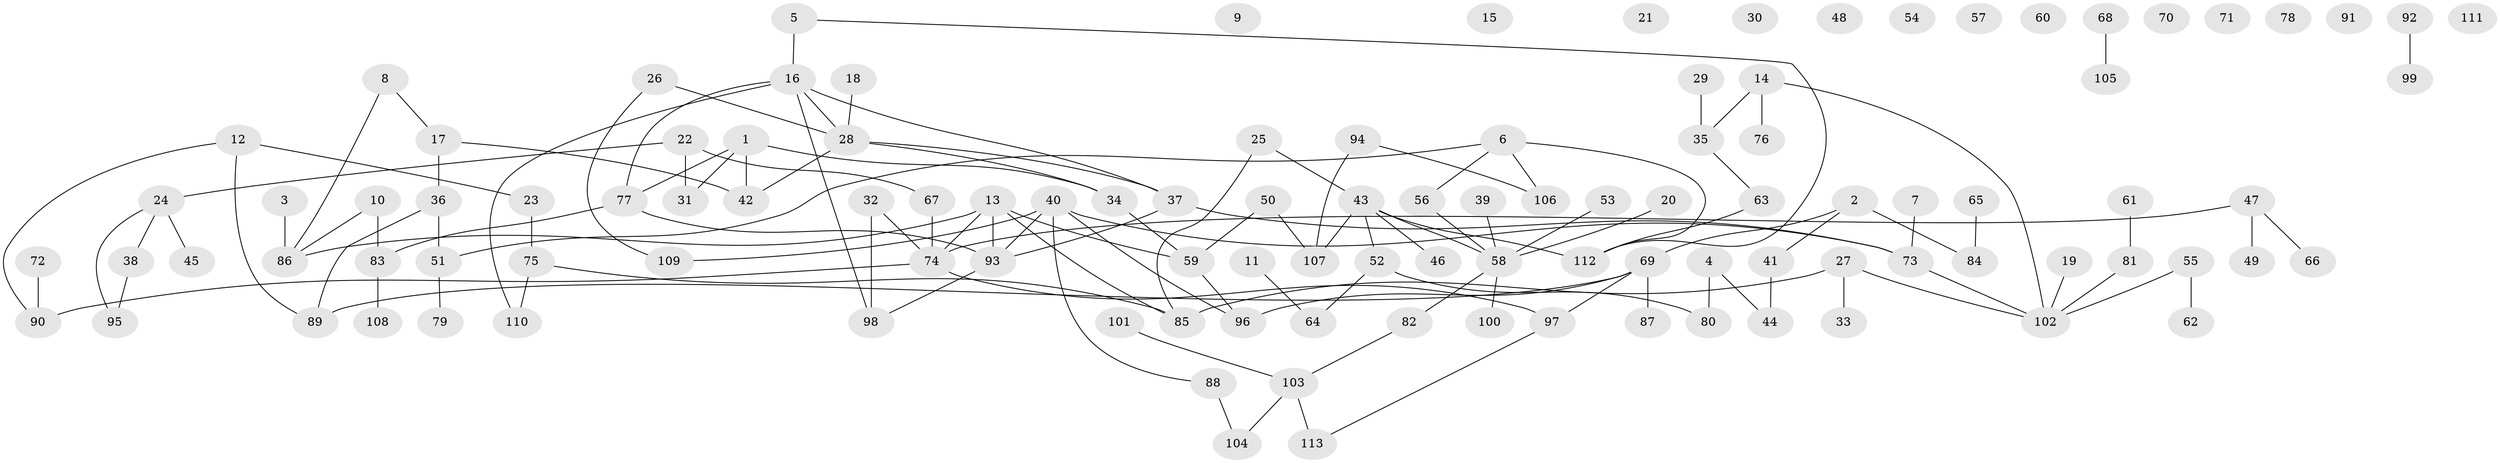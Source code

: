 // Generated by graph-tools (version 1.1) at 2025/49/03/09/25 03:49:13]
// undirected, 113 vertices, 126 edges
graph export_dot {
graph [start="1"]
  node [color=gray90,style=filled];
  1;
  2;
  3;
  4;
  5;
  6;
  7;
  8;
  9;
  10;
  11;
  12;
  13;
  14;
  15;
  16;
  17;
  18;
  19;
  20;
  21;
  22;
  23;
  24;
  25;
  26;
  27;
  28;
  29;
  30;
  31;
  32;
  33;
  34;
  35;
  36;
  37;
  38;
  39;
  40;
  41;
  42;
  43;
  44;
  45;
  46;
  47;
  48;
  49;
  50;
  51;
  52;
  53;
  54;
  55;
  56;
  57;
  58;
  59;
  60;
  61;
  62;
  63;
  64;
  65;
  66;
  67;
  68;
  69;
  70;
  71;
  72;
  73;
  74;
  75;
  76;
  77;
  78;
  79;
  80;
  81;
  82;
  83;
  84;
  85;
  86;
  87;
  88;
  89;
  90;
  91;
  92;
  93;
  94;
  95;
  96;
  97;
  98;
  99;
  100;
  101;
  102;
  103;
  104;
  105;
  106;
  107;
  108;
  109;
  110;
  111;
  112;
  113;
  1 -- 31;
  1 -- 34;
  1 -- 42;
  1 -- 77;
  2 -- 41;
  2 -- 69;
  2 -- 84;
  3 -- 86;
  4 -- 44;
  4 -- 80;
  5 -- 16;
  5 -- 112;
  6 -- 51;
  6 -- 56;
  6 -- 106;
  6 -- 112;
  7 -- 73;
  8 -- 17;
  8 -- 86;
  10 -- 83;
  10 -- 86;
  11 -- 64;
  12 -- 23;
  12 -- 89;
  12 -- 90;
  13 -- 59;
  13 -- 74;
  13 -- 85;
  13 -- 86;
  13 -- 93;
  14 -- 35;
  14 -- 76;
  14 -- 102;
  16 -- 28;
  16 -- 37;
  16 -- 77;
  16 -- 98;
  16 -- 110;
  17 -- 36;
  17 -- 42;
  18 -- 28;
  19 -- 102;
  20 -- 58;
  22 -- 24;
  22 -- 31;
  22 -- 67;
  23 -- 75;
  24 -- 38;
  24 -- 45;
  24 -- 95;
  25 -- 43;
  25 -- 85;
  26 -- 28;
  26 -- 109;
  27 -- 33;
  27 -- 85;
  27 -- 102;
  28 -- 34;
  28 -- 37;
  28 -- 42;
  29 -- 35;
  32 -- 74;
  32 -- 98;
  34 -- 59;
  35 -- 63;
  36 -- 51;
  36 -- 89;
  37 -- 73;
  37 -- 93;
  38 -- 95;
  39 -- 58;
  40 -- 73;
  40 -- 88;
  40 -- 93;
  40 -- 96;
  40 -- 109;
  41 -- 44;
  43 -- 46;
  43 -- 52;
  43 -- 58;
  43 -- 107;
  43 -- 112;
  47 -- 49;
  47 -- 66;
  47 -- 74;
  50 -- 59;
  50 -- 107;
  51 -- 79;
  52 -- 64;
  52 -- 80;
  53 -- 58;
  55 -- 62;
  55 -- 102;
  56 -- 58;
  58 -- 82;
  58 -- 100;
  59 -- 96;
  61 -- 81;
  63 -- 112;
  65 -- 84;
  67 -- 74;
  68 -- 105;
  69 -- 87;
  69 -- 89;
  69 -- 96;
  69 -- 97;
  72 -- 90;
  73 -- 102;
  74 -- 90;
  74 -- 97;
  75 -- 85;
  75 -- 110;
  77 -- 83;
  77 -- 93;
  81 -- 102;
  82 -- 103;
  83 -- 108;
  88 -- 104;
  92 -- 99;
  93 -- 98;
  94 -- 106;
  94 -- 107;
  97 -- 113;
  101 -- 103;
  103 -- 104;
  103 -- 113;
}
